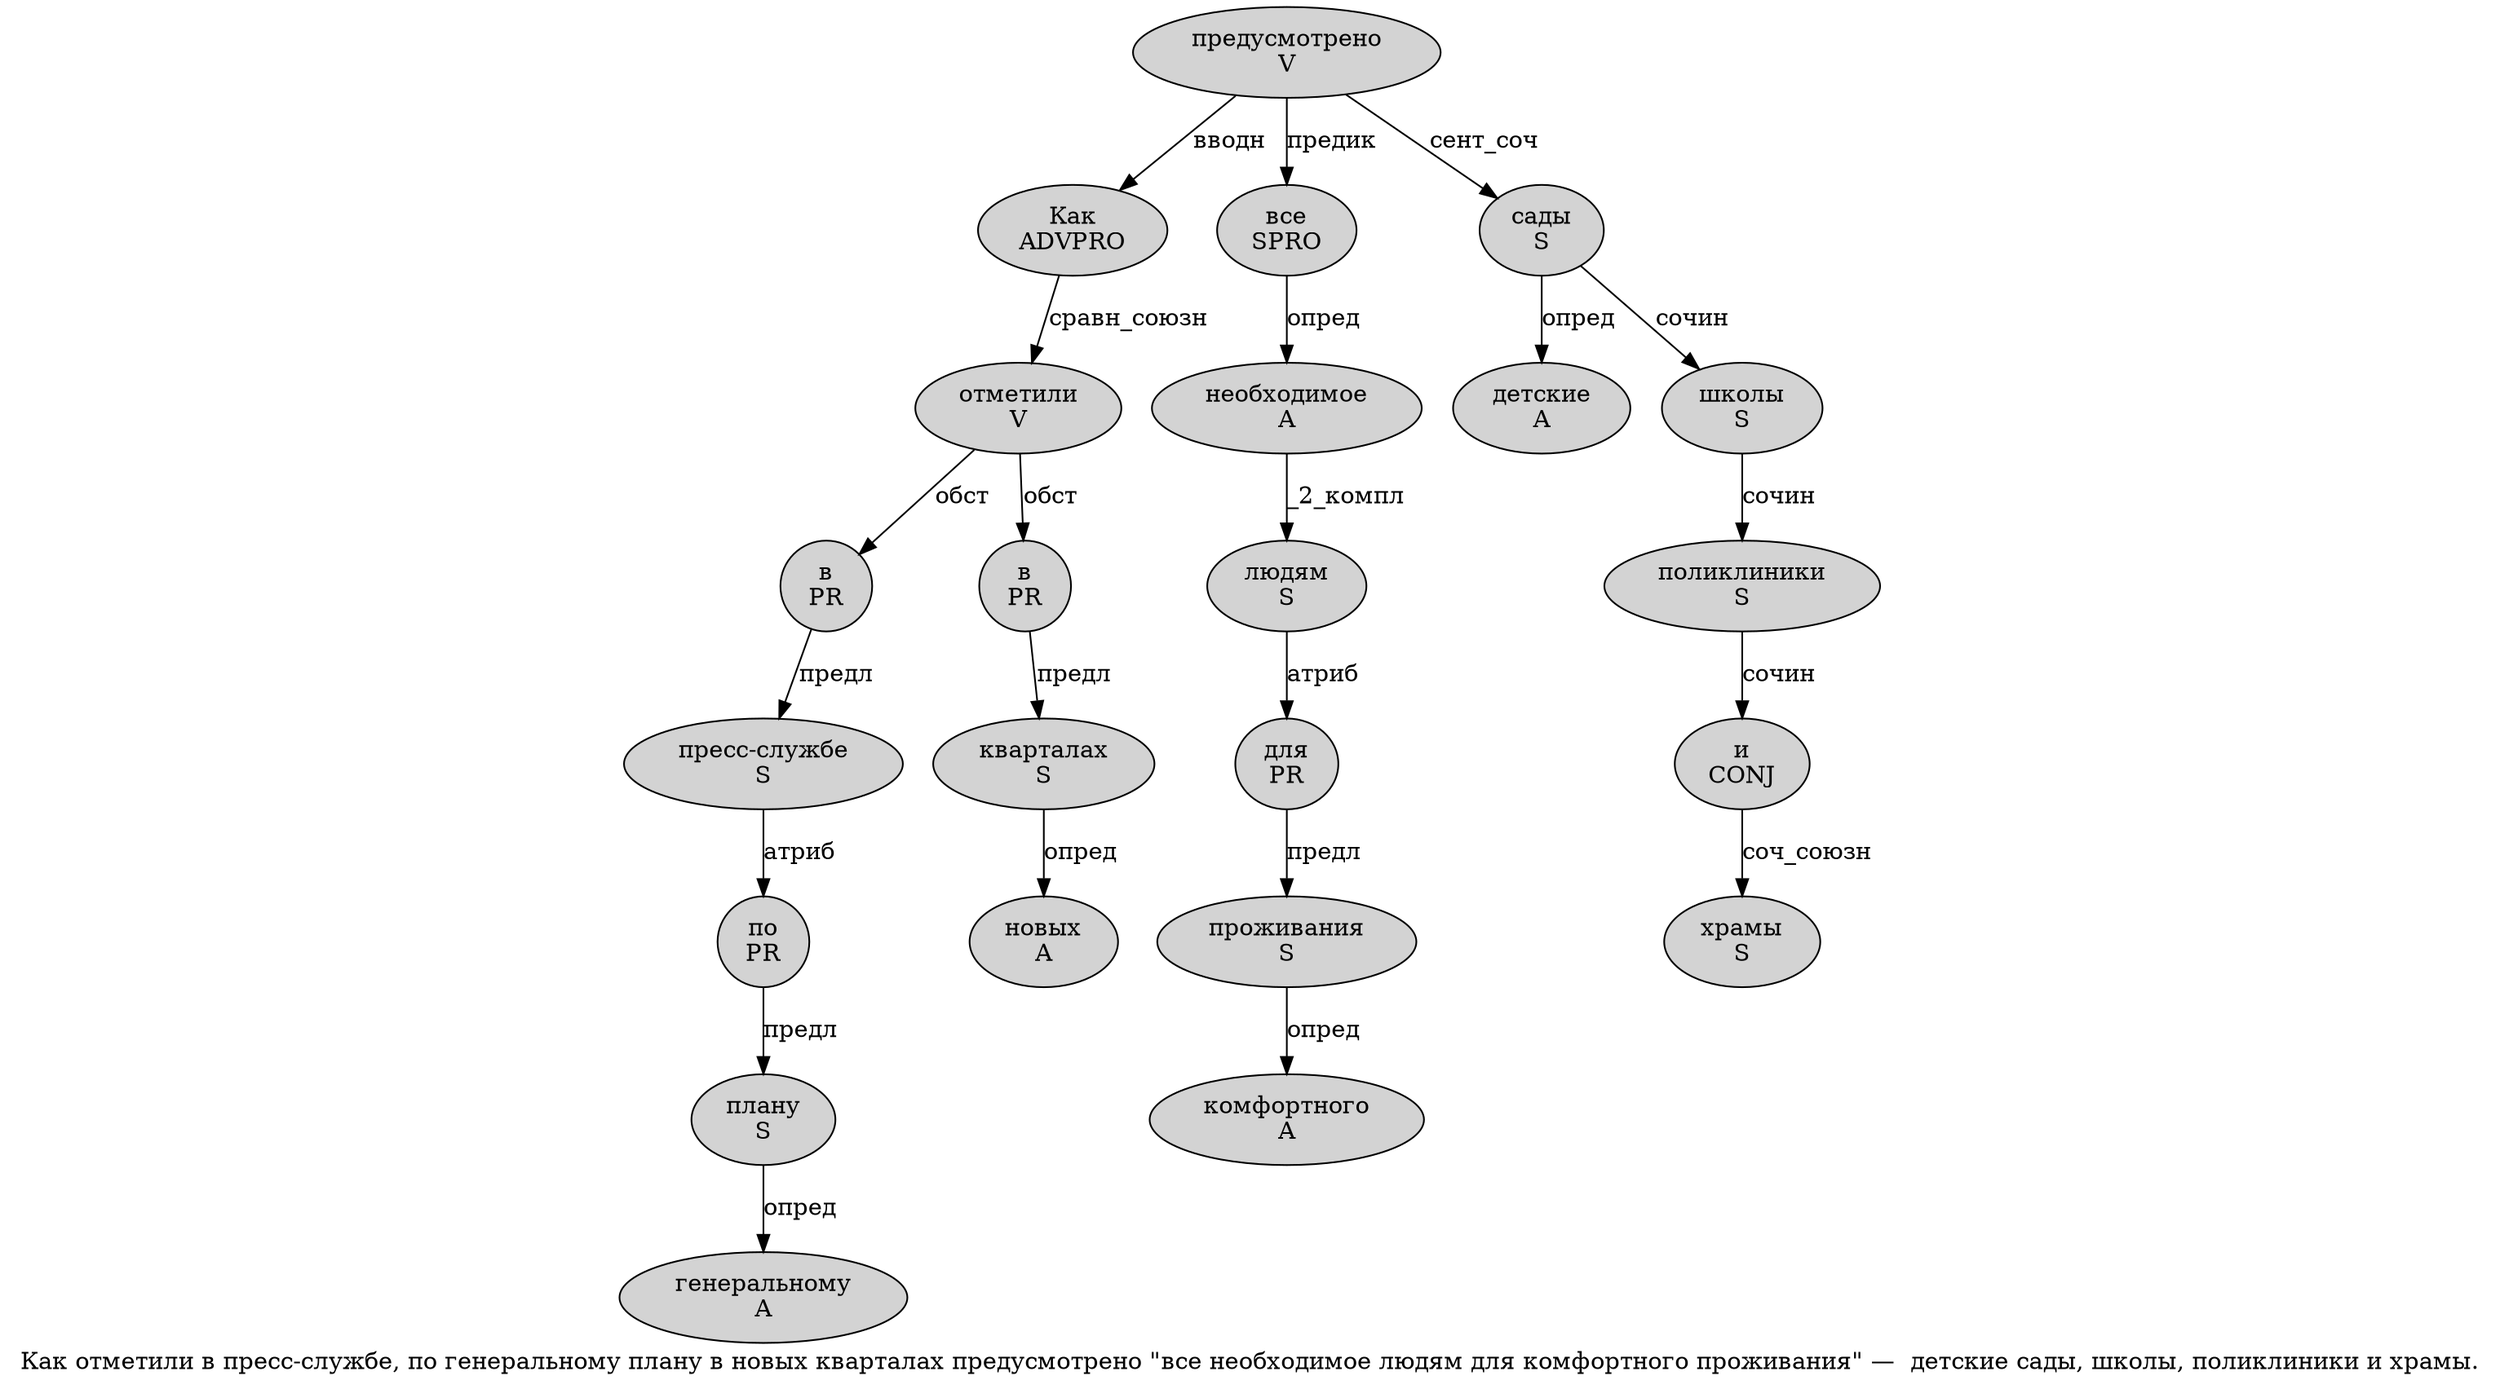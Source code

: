 digraph SENTENCE_144 {
	graph [label="Как отметили в пресс-службе, по генеральному плану в новых кварталах предусмотрено \"все необходимое людям для комфортного проживания\" —  детские сады, школы, поликлиники и храмы."]
	node [style=filled]
		0 [label="Как
ADVPRO" color="" fillcolor=lightgray penwidth=1 shape=ellipse]
		1 [label="отметили
V" color="" fillcolor=lightgray penwidth=1 shape=ellipse]
		2 [label="в
PR" color="" fillcolor=lightgray penwidth=1 shape=ellipse]
		3 [label="пресс-службе
S" color="" fillcolor=lightgray penwidth=1 shape=ellipse]
		5 [label="по
PR" color="" fillcolor=lightgray penwidth=1 shape=ellipse]
		6 [label="генеральному
A" color="" fillcolor=lightgray penwidth=1 shape=ellipse]
		7 [label="плану
S" color="" fillcolor=lightgray penwidth=1 shape=ellipse]
		8 [label="в
PR" color="" fillcolor=lightgray penwidth=1 shape=ellipse]
		9 [label="новых
A" color="" fillcolor=lightgray penwidth=1 shape=ellipse]
		10 [label="кварталах
S" color="" fillcolor=lightgray penwidth=1 shape=ellipse]
		11 [label="предусмотрено
V" color="" fillcolor=lightgray penwidth=1 shape=ellipse]
		13 [label="все
SPRO" color="" fillcolor=lightgray penwidth=1 shape=ellipse]
		14 [label="необходимое
A" color="" fillcolor=lightgray penwidth=1 shape=ellipse]
		15 [label="людям
S" color="" fillcolor=lightgray penwidth=1 shape=ellipse]
		16 [label="для
PR" color="" fillcolor=lightgray penwidth=1 shape=ellipse]
		17 [label="комфортного
A" color="" fillcolor=lightgray penwidth=1 shape=ellipse]
		18 [label="проживания
S" color="" fillcolor=lightgray penwidth=1 shape=ellipse]
		21 [label="детские
A" color="" fillcolor=lightgray penwidth=1 shape=ellipse]
		22 [label="сады
S" color="" fillcolor=lightgray penwidth=1 shape=ellipse]
		24 [label="школы
S" color="" fillcolor=lightgray penwidth=1 shape=ellipse]
		26 [label="поликлиники
S" color="" fillcolor=lightgray penwidth=1 shape=ellipse]
		27 [label="и
CONJ" color="" fillcolor=lightgray penwidth=1 shape=ellipse]
		28 [label="храмы
S" color="" fillcolor=lightgray penwidth=1 shape=ellipse]
			7 -> 6 [label="опред"]
			5 -> 7 [label="предл"]
			11 -> 0 [label="вводн"]
			11 -> 13 [label="предик"]
			11 -> 22 [label="сент_соч"]
			18 -> 17 [label="опред"]
			16 -> 18 [label="предл"]
			15 -> 16 [label="атриб"]
			1 -> 2 [label="обст"]
			1 -> 8 [label="обст"]
			3 -> 5 [label="атриб"]
			8 -> 10 [label="предл"]
			27 -> 28 [label="соч_союзн"]
			14 -> 15 [label="_2_компл"]
			10 -> 9 [label="опред"]
			22 -> 21 [label="опред"]
			22 -> 24 [label="сочин"]
			24 -> 26 [label="сочин"]
			0 -> 1 [label="сравн_союзн"]
			2 -> 3 [label="предл"]
			13 -> 14 [label="опред"]
			26 -> 27 [label="сочин"]
}